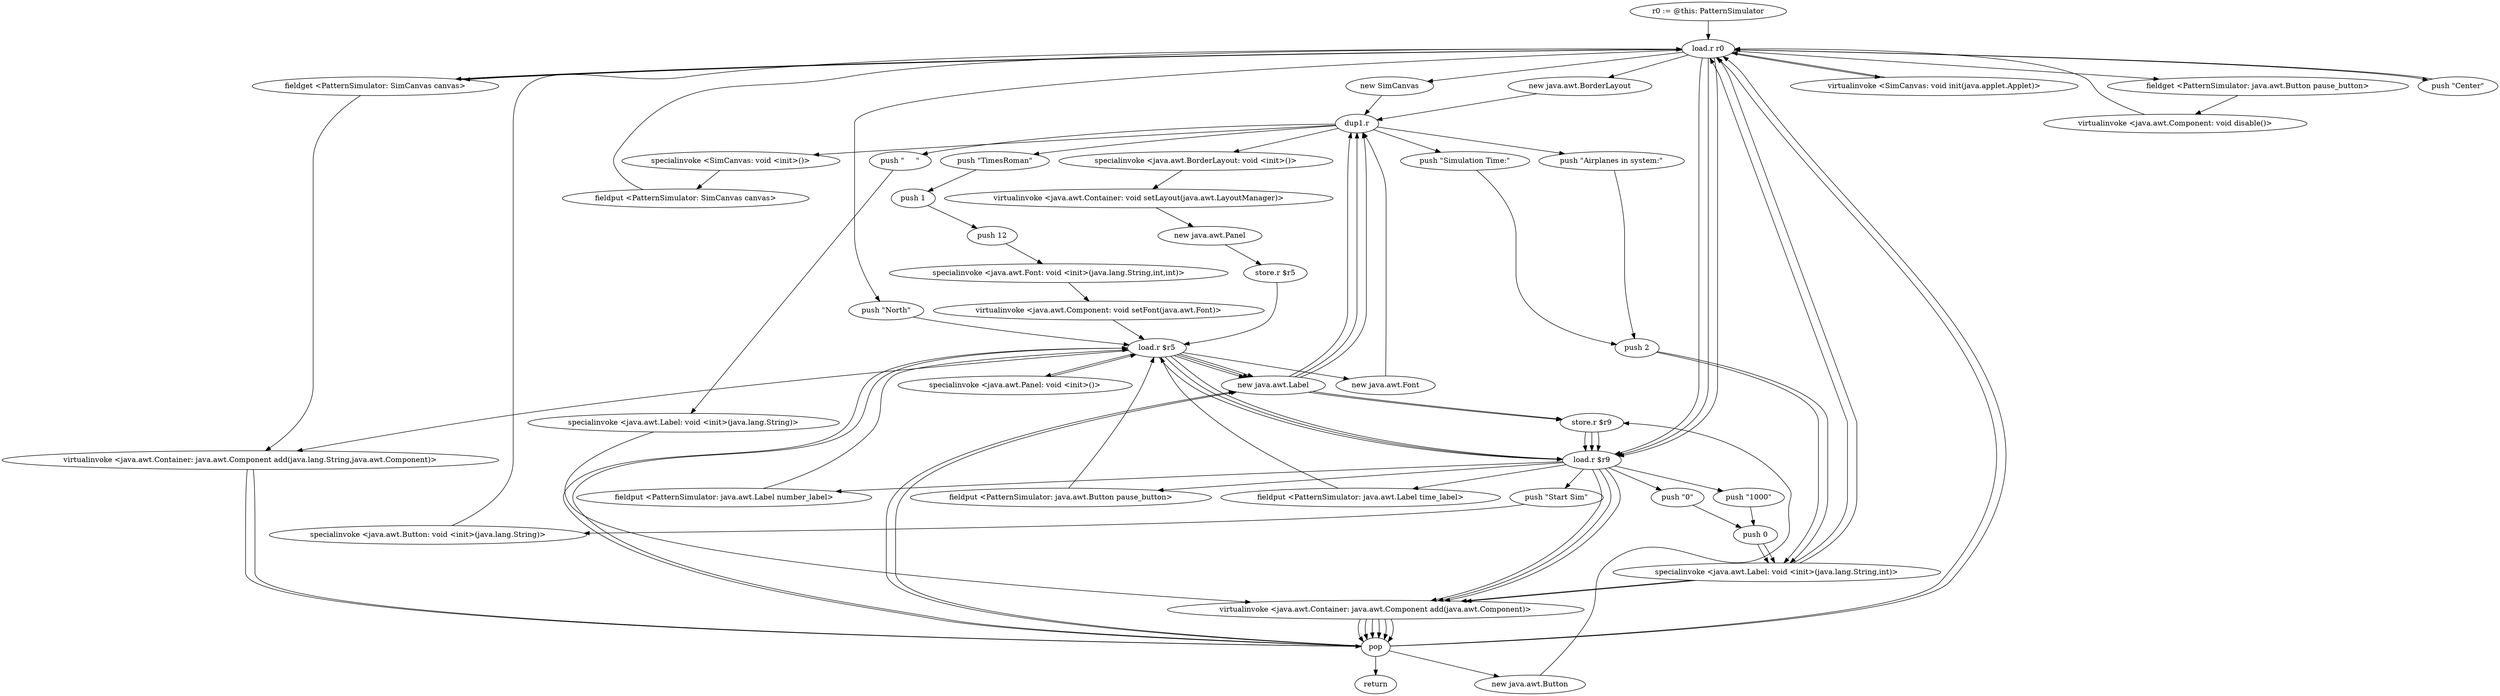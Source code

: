 digraph "" {
    "r0 := @this: PatternSimulator"
    "load.r r0"
    "r0 := @this: PatternSimulator"->"load.r r0";
    "new SimCanvas"
    "load.r r0"->"new SimCanvas";
    "dup1.r"
    "new SimCanvas"->"dup1.r";
    "specialinvoke <SimCanvas: void <init>()>"
    "dup1.r"->"specialinvoke <SimCanvas: void <init>()>";
    "fieldput <PatternSimulator: SimCanvas canvas>"
    "specialinvoke <SimCanvas: void <init>()>"->"fieldput <PatternSimulator: SimCanvas canvas>";
    "fieldput <PatternSimulator: SimCanvas canvas>"->"load.r r0";
    "fieldget <PatternSimulator: SimCanvas canvas>"
    "load.r r0"->"fieldget <PatternSimulator: SimCanvas canvas>";
    "fieldget <PatternSimulator: SimCanvas canvas>"->"load.r r0";
    "virtualinvoke <SimCanvas: void init(java.applet.Applet)>"
    "load.r r0"->"virtualinvoke <SimCanvas: void init(java.applet.Applet)>";
    "virtualinvoke <SimCanvas: void init(java.applet.Applet)>"->"load.r r0";
    "new java.awt.BorderLayout"
    "load.r r0"->"new java.awt.BorderLayout";
    "new java.awt.BorderLayout"->"dup1.r";
    "specialinvoke <java.awt.BorderLayout: void <init>()>"
    "dup1.r"->"specialinvoke <java.awt.BorderLayout: void <init>()>";
    "virtualinvoke <java.awt.Container: void setLayout(java.awt.LayoutManager)>"
    "specialinvoke <java.awt.BorderLayout: void <init>()>"->"virtualinvoke <java.awt.Container: void setLayout(java.awt.LayoutManager)>";
    "new java.awt.Panel"
    "virtualinvoke <java.awt.Container: void setLayout(java.awt.LayoutManager)>"->"new java.awt.Panel";
    "store.r $r5"
    "new java.awt.Panel"->"store.r $r5";
    "load.r $r5"
    "store.r $r5"->"load.r $r5";
    "specialinvoke <java.awt.Panel: void <init>()>"
    "load.r $r5"->"specialinvoke <java.awt.Panel: void <init>()>";
    "specialinvoke <java.awt.Panel: void <init>()>"->"load.r $r5";
    "new java.awt.Font"
    "load.r $r5"->"new java.awt.Font";
    "new java.awt.Font"->"dup1.r";
    "push \"TimesRoman\""
    "dup1.r"->"push \"TimesRoman\"";
    "push 1"
    "push \"TimesRoman\""->"push 1";
    "push 12"
    "push 1"->"push 12";
    "specialinvoke <java.awt.Font: void <init>(java.lang.String,int,int)>"
    "push 12"->"specialinvoke <java.awt.Font: void <init>(java.lang.String,int,int)>";
    "virtualinvoke <java.awt.Component: void setFont(java.awt.Font)>"
    "specialinvoke <java.awt.Font: void <init>(java.lang.String,int,int)>"->"virtualinvoke <java.awt.Component: void setFont(java.awt.Font)>";
    "virtualinvoke <java.awt.Component: void setFont(java.awt.Font)>"->"load.r $r5";
    "new java.awt.Label"
    "load.r $r5"->"new java.awt.Label";
    "new java.awt.Label"->"dup1.r";
    "push \"Simulation Time:\""
    "dup1.r"->"push \"Simulation Time:\"";
    "push 2"
    "push \"Simulation Time:\""->"push 2";
    "specialinvoke <java.awt.Label: void <init>(java.lang.String,int)>"
    "push 2"->"specialinvoke <java.awt.Label: void <init>(java.lang.String,int)>";
    "virtualinvoke <java.awt.Container: java.awt.Component add(java.awt.Component)>"
    "specialinvoke <java.awt.Label: void <init>(java.lang.String,int)>"->"virtualinvoke <java.awt.Container: java.awt.Component add(java.awt.Component)>";
    "pop"
    "virtualinvoke <java.awt.Container: java.awt.Component add(java.awt.Component)>"->"pop";
    "pop"->"new java.awt.Label";
    "store.r $r9"
    "new java.awt.Label"->"store.r $r9";
    "load.r $r9"
    "store.r $r9"->"load.r $r9";
    "push \"1000\""
    "load.r $r9"->"push \"1000\"";
    "push 0"
    "push \"1000\""->"push 0";
    "push 0"->"specialinvoke <java.awt.Label: void <init>(java.lang.String,int)>";
    "specialinvoke <java.awt.Label: void <init>(java.lang.String,int)>"->"load.r r0";
    "load.r r0"->"load.r $r9";
    "fieldput <PatternSimulator: java.awt.Label time_label>"
    "load.r $r9"->"fieldput <PatternSimulator: java.awt.Label time_label>";
    "fieldput <PatternSimulator: java.awt.Label time_label>"->"load.r $r5";
    "load.r $r5"->"load.r $r9";
    "load.r $r9"->"virtualinvoke <java.awt.Container: java.awt.Component add(java.awt.Component)>";
    "virtualinvoke <java.awt.Container: java.awt.Component add(java.awt.Component)>"->"pop";
    "pop"->"load.r $r5";
    "load.r $r5"->"new java.awt.Label";
    "new java.awt.Label"->"dup1.r";
    "push \"Airplanes in system:\""
    "dup1.r"->"push \"Airplanes in system:\"";
    "push \"Airplanes in system:\""->"push 2";
    "push 2"->"specialinvoke <java.awt.Label: void <init>(java.lang.String,int)>";
    "specialinvoke <java.awt.Label: void <init>(java.lang.String,int)>"->"virtualinvoke <java.awt.Container: java.awt.Component add(java.awt.Component)>";
    "virtualinvoke <java.awt.Container: java.awt.Component add(java.awt.Component)>"->"pop";
    "pop"->"new java.awt.Label";
    "new java.awt.Label"->"store.r $r9";
    "store.r $r9"->"load.r $r9";
    "push \"0\""
    "load.r $r9"->"push \"0\"";
    "push \"0\""->"push 0";
    "push 0"->"specialinvoke <java.awt.Label: void <init>(java.lang.String,int)>";
    "specialinvoke <java.awt.Label: void <init>(java.lang.String,int)>"->"load.r r0";
    "load.r r0"->"load.r $r9";
    "fieldput <PatternSimulator: java.awt.Label number_label>"
    "load.r $r9"->"fieldput <PatternSimulator: java.awt.Label number_label>";
    "fieldput <PatternSimulator: java.awt.Label number_label>"->"load.r $r5";
    "load.r $r5"->"load.r $r9";
    "load.r $r9"->"virtualinvoke <java.awt.Container: java.awt.Component add(java.awt.Component)>";
    "virtualinvoke <java.awt.Container: java.awt.Component add(java.awt.Component)>"->"pop";
    "pop"->"load.r $r5";
    "load.r $r5"->"new java.awt.Label";
    "new java.awt.Label"->"dup1.r";
    "push \"     \""
    "dup1.r"->"push \"     \"";
    "specialinvoke <java.awt.Label: void <init>(java.lang.String)>"
    "push \"     \""->"specialinvoke <java.awt.Label: void <init>(java.lang.String)>";
    "specialinvoke <java.awt.Label: void <init>(java.lang.String)>"->"virtualinvoke <java.awt.Container: java.awt.Component add(java.awt.Component)>";
    "virtualinvoke <java.awt.Container: java.awt.Component add(java.awt.Component)>"->"pop";
    "new java.awt.Button"
    "pop"->"new java.awt.Button";
    "new java.awt.Button"->"store.r $r9";
    "store.r $r9"->"load.r $r9";
    "push \"Start Sim\""
    "load.r $r9"->"push \"Start Sim\"";
    "specialinvoke <java.awt.Button: void <init>(java.lang.String)>"
    "push \"Start Sim\""->"specialinvoke <java.awt.Button: void <init>(java.lang.String)>";
    "specialinvoke <java.awt.Button: void <init>(java.lang.String)>"->"load.r r0";
    "load.r r0"->"load.r $r9";
    "fieldput <PatternSimulator: java.awt.Button pause_button>"
    "load.r $r9"->"fieldput <PatternSimulator: java.awt.Button pause_button>";
    "fieldput <PatternSimulator: java.awt.Button pause_button>"->"load.r $r5";
    "load.r $r5"->"load.r $r9";
    "load.r $r9"->"virtualinvoke <java.awt.Container: java.awt.Component add(java.awt.Component)>";
    "virtualinvoke <java.awt.Container: java.awt.Component add(java.awt.Component)>"->"pop";
    "pop"->"load.r r0";
    "fieldget <PatternSimulator: java.awt.Button pause_button>"
    "load.r r0"->"fieldget <PatternSimulator: java.awt.Button pause_button>";
    "virtualinvoke <java.awt.Component: void disable()>"
    "fieldget <PatternSimulator: java.awt.Button pause_button>"->"virtualinvoke <java.awt.Component: void disable()>";
    "virtualinvoke <java.awt.Component: void disable()>"->"load.r r0";
    "push \"North\""
    "load.r r0"->"push \"North\"";
    "push \"North\""->"load.r $r5";
    "virtualinvoke <java.awt.Container: java.awt.Component add(java.lang.String,java.awt.Component)>"
    "load.r $r5"->"virtualinvoke <java.awt.Container: java.awt.Component add(java.lang.String,java.awt.Component)>";
    "virtualinvoke <java.awt.Container: java.awt.Component add(java.lang.String,java.awt.Component)>"->"pop";
    "pop"->"load.r r0";
    "push \"Center\""
    "load.r r0"->"push \"Center\"";
    "push \"Center\""->"load.r r0";
    "load.r r0"->"fieldget <PatternSimulator: SimCanvas canvas>";
    "fieldget <PatternSimulator: SimCanvas canvas>"->"virtualinvoke <java.awt.Container: java.awt.Component add(java.lang.String,java.awt.Component)>";
    "virtualinvoke <java.awt.Container: java.awt.Component add(java.lang.String,java.awt.Component)>"->"pop";
    "return"
    "pop"->"return";
}
